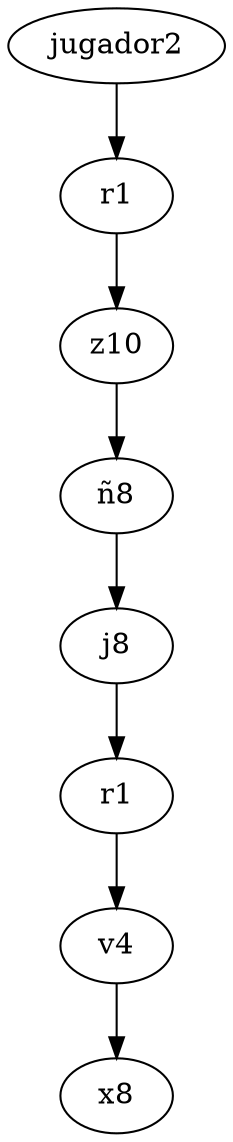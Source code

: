 digraph G 
 { 
jugador2;
0 [label=r1];
1 [label=z10];
2 [label=ñ8];
3 [label=j8];
4 [label=r1];
5 [label=v4];
6 [label=x8];
jugador2->0;
0->1;
1->2;
2->3;
3->4;
4->5;
5->6;
}